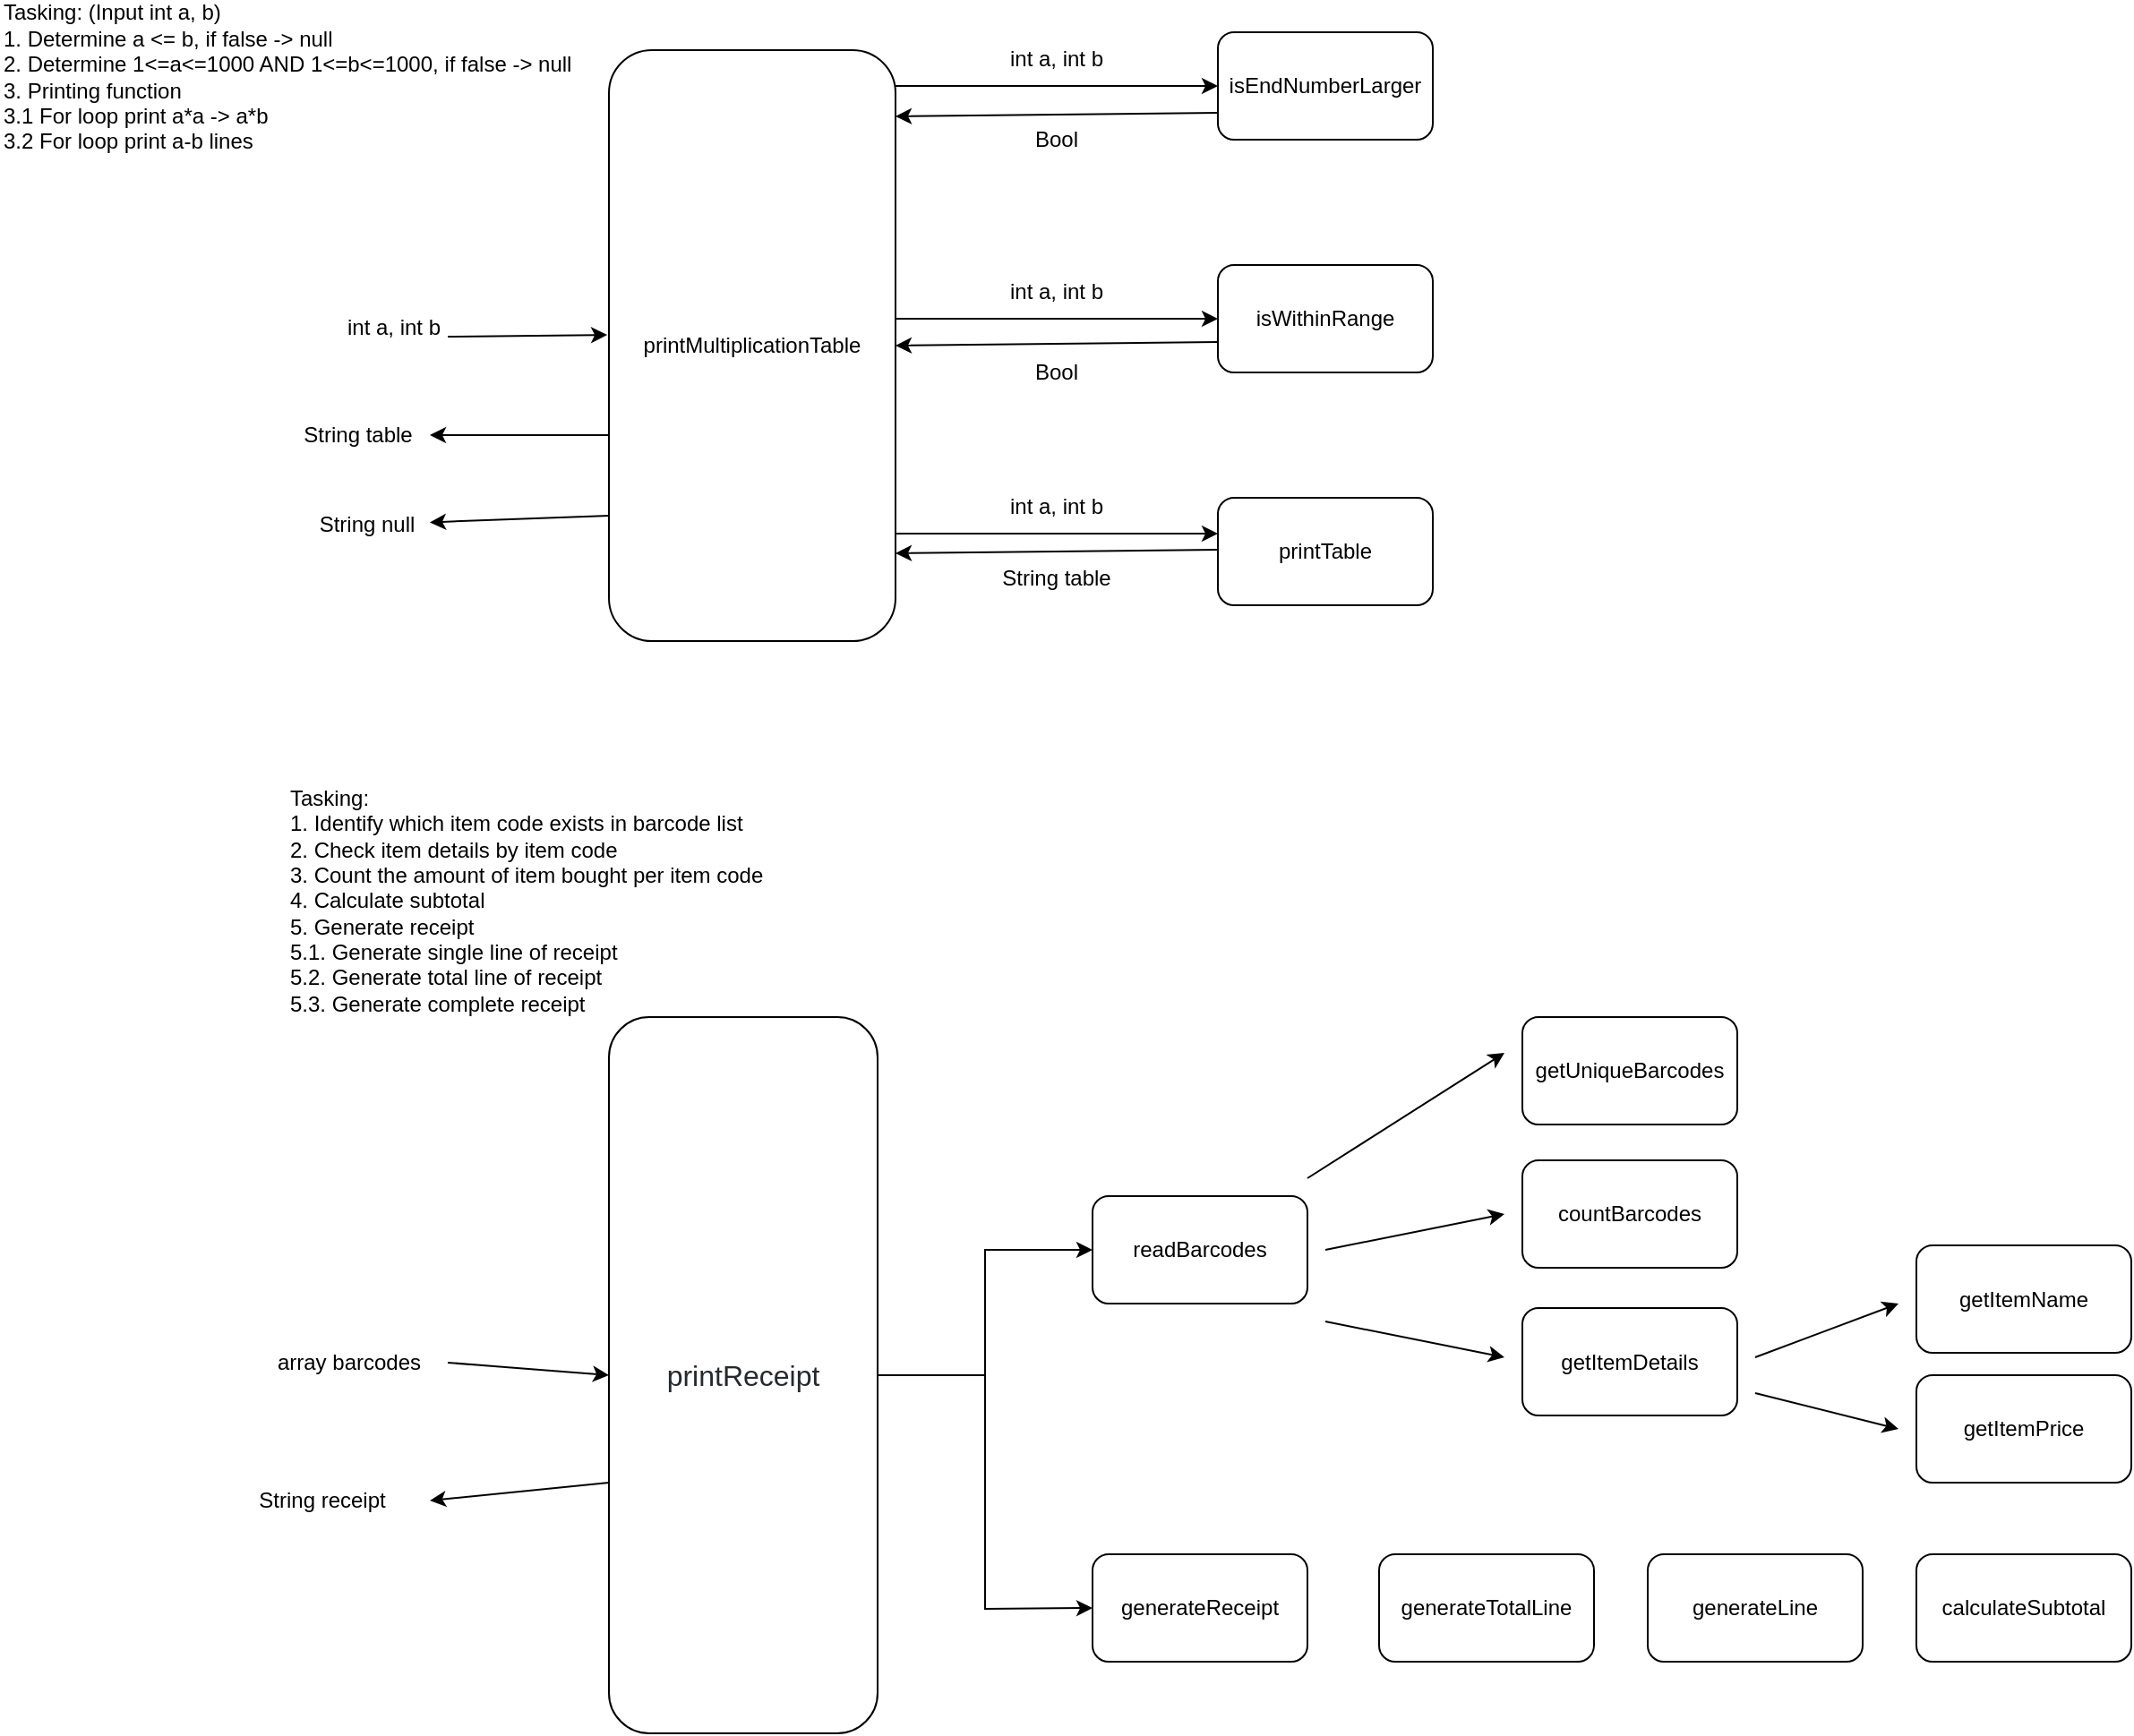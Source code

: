 <mxfile version="15.5.5" type="github">
  <diagram id="jw5Gknr87ESiY9hvoRZv" name="Page-1">
    <mxGraphModel dx="1395" dy="593" grid="1" gridSize="10" guides="1" tooltips="1" connect="1" arrows="1" fold="1" page="1" pageScale="1" pageWidth="1654" pageHeight="1169" math="0" shadow="0">
      <root>
        <mxCell id="0" />
        <mxCell id="1" parent="0" />
        <mxCell id="yLMO9j1-ENURAFqj986H-1" value="Tasking: (Input int a, b)&lt;br&gt;1. Determine a &amp;lt;= b, if false -&amp;gt; null&lt;br&gt;2. Determine 1&amp;lt;=a&amp;lt;=1000 AND 1&amp;lt;=b&amp;lt;=1000, if false -&amp;gt; null&lt;br&gt;3. Printing function&lt;br&gt;3.1 For loop print a*a -&amp;gt; a*b&lt;br&gt;3.2 For loop print a-b lines" style="text;html=1;strokeColor=none;fillColor=none;align=left;verticalAlign=middle;whiteSpace=wrap;rounded=0;" vertex="1" parent="1">
          <mxGeometry x="40" y="90" width="330" height="30" as="geometry" />
        </mxCell>
        <mxCell id="yLMO9j1-ENURAFqj986H-2" value="printMultiplicationTable" style="rounded=1;whiteSpace=wrap;html=1;align=center;" vertex="1" parent="1">
          <mxGeometry x="380" y="90" width="160" height="330" as="geometry" />
        </mxCell>
        <mxCell id="yLMO9j1-ENURAFqj986H-3" value="isEndNumberLarger" style="rounded=1;whiteSpace=wrap;html=1;align=center;" vertex="1" parent="1">
          <mxGeometry x="720" y="80" width="120" height="60" as="geometry" />
        </mxCell>
        <mxCell id="yLMO9j1-ENURAFqj986H-4" value="isWithinRange" style="rounded=1;whiteSpace=wrap;html=1;align=center;" vertex="1" parent="1">
          <mxGeometry x="720" y="210" width="120" height="60" as="geometry" />
        </mxCell>
        <mxCell id="yLMO9j1-ENURAFqj986H-5" value="printTable" style="rounded=1;whiteSpace=wrap;html=1;align=center;" vertex="1" parent="1">
          <mxGeometry x="720" y="340" width="120" height="60" as="geometry" />
        </mxCell>
        <mxCell id="yLMO9j1-ENURAFqj986H-7" value="int a, int b" style="text;html=1;strokeColor=none;fillColor=none;align=center;verticalAlign=middle;whiteSpace=wrap;rounded=0;" vertex="1" parent="1">
          <mxGeometry x="230" y="230" width="60" height="30" as="geometry" />
        </mxCell>
        <mxCell id="yLMO9j1-ENURAFqj986H-8" value="" style="endArrow=classic;html=1;rounded=0;entryX=-0.006;entryY=0.482;entryDx=0;entryDy=0;entryPerimeter=0;" edge="1" parent="1" target="yLMO9j1-ENURAFqj986H-2">
          <mxGeometry width="50" height="50" relative="1" as="geometry">
            <mxPoint x="290" y="250" as="sourcePoint" />
            <mxPoint x="340" y="200" as="targetPoint" />
          </mxGeometry>
        </mxCell>
        <mxCell id="yLMO9j1-ENURAFqj986H-9" value="int a, int b" style="text;html=1;strokeColor=none;fillColor=none;align=center;verticalAlign=middle;whiteSpace=wrap;rounded=0;" vertex="1" parent="1">
          <mxGeometry x="600" y="80" width="60" height="30" as="geometry" />
        </mxCell>
        <mxCell id="yLMO9j1-ENURAFqj986H-11" value="" style="endArrow=classic;html=1;rounded=0;entryX=0;entryY=0.5;entryDx=0;entryDy=0;" edge="1" parent="1" target="yLMO9j1-ENURAFqj986H-3">
          <mxGeometry width="50" height="50" relative="1" as="geometry">
            <mxPoint x="540" y="110" as="sourcePoint" />
            <mxPoint x="590" y="60" as="targetPoint" />
          </mxGeometry>
        </mxCell>
        <mxCell id="yLMO9j1-ENURAFqj986H-17" value="int a, int b" style="text;html=1;strokeColor=none;fillColor=none;align=center;verticalAlign=middle;whiteSpace=wrap;rounded=0;" vertex="1" parent="1">
          <mxGeometry x="600" y="210" width="60" height="30" as="geometry" />
        </mxCell>
        <mxCell id="yLMO9j1-ENURAFqj986H-18" value="" style="endArrow=classic;html=1;rounded=0;entryX=0;entryY=0.5;entryDx=0;entryDy=0;" edge="1" parent="1">
          <mxGeometry width="50" height="50" relative="1" as="geometry">
            <mxPoint x="540" y="240" as="sourcePoint" />
            <mxPoint x="720" y="240" as="targetPoint" />
          </mxGeometry>
        </mxCell>
        <mxCell id="yLMO9j1-ENURAFqj986H-19" value="int a, int b" style="text;html=1;strokeColor=none;fillColor=none;align=center;verticalAlign=middle;whiteSpace=wrap;rounded=0;" vertex="1" parent="1">
          <mxGeometry x="600" y="330" width="60" height="30" as="geometry" />
        </mxCell>
        <mxCell id="yLMO9j1-ENURAFqj986H-20" value="" style="endArrow=classic;html=1;rounded=0;entryX=0;entryY=0.5;entryDx=0;entryDy=0;" edge="1" parent="1">
          <mxGeometry width="50" height="50" relative="1" as="geometry">
            <mxPoint x="540" y="360" as="sourcePoint" />
            <mxPoint x="720" y="360" as="targetPoint" />
          </mxGeometry>
        </mxCell>
        <mxCell id="yLMO9j1-ENURAFqj986H-21" value="" style="endArrow=classic;html=1;rounded=0;" edge="1" parent="1">
          <mxGeometry width="50" height="50" relative="1" as="geometry">
            <mxPoint x="380" y="305" as="sourcePoint" />
            <mxPoint x="280" y="305" as="targetPoint" />
          </mxGeometry>
        </mxCell>
        <mxCell id="yLMO9j1-ENURAFqj986H-22" value="String table" style="text;html=1;strokeColor=none;fillColor=none;align=center;verticalAlign=middle;whiteSpace=wrap;rounded=0;" vertex="1" parent="1">
          <mxGeometry x="200" y="290" width="80" height="30" as="geometry" />
        </mxCell>
        <mxCell id="yLMO9j1-ENURAFqj986H-23" value="" style="endArrow=classic;html=1;rounded=0;entryX=1;entryY=0.112;entryDx=0;entryDy=0;entryPerimeter=0;exitX=0;exitY=0.75;exitDx=0;exitDy=0;" edge="1" parent="1" source="yLMO9j1-ENURAFqj986H-3" target="yLMO9j1-ENURAFqj986H-2">
          <mxGeometry width="50" height="50" relative="1" as="geometry">
            <mxPoint x="670" y="125" as="sourcePoint" />
            <mxPoint x="720" y="155" as="targetPoint" />
          </mxGeometry>
        </mxCell>
        <mxCell id="yLMO9j1-ENURAFqj986H-24" value="Bool" style="text;html=1;strokeColor=none;fillColor=none;align=center;verticalAlign=middle;whiteSpace=wrap;rounded=0;" vertex="1" parent="1">
          <mxGeometry x="600" y="125" width="60" height="30" as="geometry" />
        </mxCell>
        <mxCell id="yLMO9j1-ENURAFqj986H-25" value="Bool" style="text;html=1;strokeColor=none;fillColor=none;align=center;verticalAlign=middle;whiteSpace=wrap;rounded=0;" vertex="1" parent="1">
          <mxGeometry x="600" y="255" width="60" height="30" as="geometry" />
        </mxCell>
        <mxCell id="yLMO9j1-ENURAFqj986H-28" value="" style="endArrow=classic;html=1;rounded=0;entryX=1;entryY=0.112;entryDx=0;entryDy=0;entryPerimeter=0;exitX=0;exitY=0.75;exitDx=0;exitDy=0;" edge="1" parent="1">
          <mxGeometry width="50" height="50" relative="1" as="geometry">
            <mxPoint x="720" y="253.04" as="sourcePoint" />
            <mxPoint x="540" y="255.0" as="targetPoint" />
          </mxGeometry>
        </mxCell>
        <mxCell id="yLMO9j1-ENURAFqj986H-29" value="" style="endArrow=classic;html=1;rounded=0;entryX=1;entryY=0.112;entryDx=0;entryDy=0;entryPerimeter=0;exitX=0;exitY=0.75;exitDx=0;exitDy=0;" edge="1" parent="1">
          <mxGeometry width="50" height="50" relative="1" as="geometry">
            <mxPoint x="720" y="369.02" as="sourcePoint" />
            <mxPoint x="540" y="370.98" as="targetPoint" />
          </mxGeometry>
        </mxCell>
        <mxCell id="yLMO9j1-ENURAFqj986H-31" value="String table" style="text;html=1;strokeColor=none;fillColor=none;align=center;verticalAlign=middle;whiteSpace=wrap;rounded=0;" vertex="1" parent="1">
          <mxGeometry x="595" y="370" width="70" height="30" as="geometry" />
        </mxCell>
        <mxCell id="yLMO9j1-ENURAFqj986H-34" value="" style="endArrow=classic;html=1;rounded=0;" edge="1" parent="1" target="yLMO9j1-ENURAFqj986H-35">
          <mxGeometry width="50" height="50" relative="1" as="geometry">
            <mxPoint x="380" y="350" as="sourcePoint" />
            <mxPoint x="280" y="350" as="targetPoint" />
          </mxGeometry>
        </mxCell>
        <mxCell id="yLMO9j1-ENURAFqj986H-35" value="String null" style="text;html=1;strokeColor=none;fillColor=none;align=center;verticalAlign=middle;whiteSpace=wrap;rounded=0;" vertex="1" parent="1">
          <mxGeometry x="210" y="340" width="70" height="30" as="geometry" />
        </mxCell>
        <mxCell id="yLMO9j1-ENURAFqj986H-63" style="edgeStyle=orthogonalEdgeStyle;rounded=0;orthogonalLoop=1;jettySize=auto;html=1;entryX=0;entryY=0.5;entryDx=0;entryDy=0;" edge="1" parent="1" source="yLMO9j1-ENURAFqj986H-37" target="yLMO9j1-ENURAFqj986H-41">
          <mxGeometry relative="1" as="geometry" />
        </mxCell>
        <mxCell id="yLMO9j1-ENURAFqj986H-64" style="edgeStyle=orthogonalEdgeStyle;rounded=0;orthogonalLoop=1;jettySize=auto;html=1;" edge="1" parent="1" source="yLMO9j1-ENURAFqj986H-37">
          <mxGeometry relative="1" as="geometry">
            <mxPoint x="650" y="960" as="targetPoint" />
          </mxGeometry>
        </mxCell>
        <mxCell id="yLMO9j1-ENURAFqj986H-37" value="&lt;span style=&quot;color: rgb(36 , 41 , 46) ; font-family: , , &amp;#34;segoe ui&amp;#34; , &amp;#34;helvetica&amp;#34; , &amp;#34;arial&amp;#34; , sans-serif , &amp;#34;apple color emoji&amp;#34; , &amp;#34;segoe ui emoji&amp;#34; , &amp;#34;segoe ui symbol&amp;#34; ; font-size: 16px ; background-color: rgb(255 , 255 , 255)&quot;&gt;printReceipt&lt;/span&gt;" style="rounded=1;whiteSpace=wrap;html=1;align=center;" vertex="1" parent="1">
          <mxGeometry x="380" y="630" width="150" height="400" as="geometry" />
        </mxCell>
        <mxCell id="yLMO9j1-ENURAFqj986H-38" value="" style="endArrow=classic;html=1;rounded=0;entryX=0;entryY=0.5;entryDx=0;entryDy=0;" edge="1" parent="1" target="yLMO9j1-ENURAFqj986H-37">
          <mxGeometry width="50" height="50" relative="1" as="geometry">
            <mxPoint x="290" y="823" as="sourcePoint" />
            <mxPoint x="380" y="860" as="targetPoint" />
          </mxGeometry>
        </mxCell>
        <mxCell id="yLMO9j1-ENURAFqj986H-39" value="array barcodes" style="text;html=1;strokeColor=none;fillColor=none;align=center;verticalAlign=middle;whiteSpace=wrap;rounded=0;" vertex="1" parent="1">
          <mxGeometry x="190" y="807.5" width="90" height="30" as="geometry" />
        </mxCell>
        <mxCell id="yLMO9j1-ENURAFqj986H-40" value="Tasking:&lt;br&gt;1. Identify which item code exists in barcode list&lt;br&gt;2. Check item details by item code&lt;br&gt;3. Count the amount of item bought per item code&lt;br&gt;4. Calculate subtotal&lt;br&gt;5. Generate receipt&lt;br&gt;5.1. Generate single line of receipt&lt;br&gt;5.2. Generate total line of receipt&lt;br&gt;5.3. Generate complete receipt" style="text;html=1;strokeColor=none;fillColor=none;align=left;verticalAlign=middle;whiteSpace=wrap;rounded=0;" vertex="1" parent="1">
          <mxGeometry x="200" y="550" width="310" height="30" as="geometry" />
        </mxCell>
        <mxCell id="yLMO9j1-ENURAFqj986H-41" value="readBarcodes" style="rounded=1;whiteSpace=wrap;html=1;align=center;" vertex="1" parent="1">
          <mxGeometry x="650" y="730" width="120" height="60" as="geometry" />
        </mxCell>
        <mxCell id="yLMO9j1-ENURAFqj986H-42" value="getItemDetails" style="rounded=1;whiteSpace=wrap;html=1;align=center;" vertex="1" parent="1">
          <mxGeometry x="890" y="792.5" width="120" height="60" as="geometry" />
        </mxCell>
        <mxCell id="yLMO9j1-ENURAFqj986H-43" value="getItemName" style="rounded=1;whiteSpace=wrap;html=1;align=center;" vertex="1" parent="1">
          <mxGeometry x="1110" y="757.5" width="120" height="60" as="geometry" />
        </mxCell>
        <mxCell id="yLMO9j1-ENURAFqj986H-44" value="getItemPrice" style="rounded=1;whiteSpace=wrap;html=1;align=center;" vertex="1" parent="1">
          <mxGeometry x="1110" y="830" width="120" height="60" as="geometry" />
        </mxCell>
        <mxCell id="yLMO9j1-ENURAFqj986H-45" value="countBarcodes" style="rounded=1;whiteSpace=wrap;html=1;align=center;" vertex="1" parent="1">
          <mxGeometry x="890" y="710" width="120" height="60" as="geometry" />
        </mxCell>
        <mxCell id="yLMO9j1-ENURAFqj986H-46" value="calculateSubtotal" style="rounded=1;whiteSpace=wrap;html=1;align=center;" vertex="1" parent="1">
          <mxGeometry x="1110" y="930" width="120" height="60" as="geometry" />
        </mxCell>
        <mxCell id="yLMO9j1-ENURAFqj986H-47" value="generateReceipt" style="rounded=1;whiteSpace=wrap;html=1;align=center;" vertex="1" parent="1">
          <mxGeometry x="650" y="930" width="120" height="60" as="geometry" />
        </mxCell>
        <mxCell id="yLMO9j1-ENURAFqj986H-48" value="generateTotalLine" style="rounded=1;whiteSpace=wrap;html=1;align=center;" vertex="1" parent="1">
          <mxGeometry x="810" y="930" width="120" height="60" as="geometry" />
        </mxCell>
        <mxCell id="yLMO9j1-ENURAFqj986H-49" value="generateLine" style="rounded=1;whiteSpace=wrap;html=1;align=center;" vertex="1" parent="1">
          <mxGeometry x="960" y="930" width="120" height="60" as="geometry" />
        </mxCell>
        <mxCell id="yLMO9j1-ENURAFqj986H-50" value="" style="endArrow=classic;html=1;rounded=0;" edge="1" parent="1">
          <mxGeometry width="50" height="50" relative="1" as="geometry">
            <mxPoint x="380" y="890" as="sourcePoint" />
            <mxPoint x="280" y="900" as="targetPoint" />
          </mxGeometry>
        </mxCell>
        <mxCell id="yLMO9j1-ENURAFqj986H-51" value="String receipt" style="text;html=1;strokeColor=none;fillColor=none;align=center;verticalAlign=middle;whiteSpace=wrap;rounded=0;" vertex="1" parent="1">
          <mxGeometry x="180" y="890" width="80" height="20" as="geometry" />
        </mxCell>
        <mxCell id="yLMO9j1-ENURAFqj986H-52" value="getUniqueBarcodes" style="rounded=1;whiteSpace=wrap;html=1;align=center;" vertex="1" parent="1">
          <mxGeometry x="890" y="630" width="120" height="60" as="geometry" />
        </mxCell>
        <mxCell id="yLMO9j1-ENURAFqj986H-65" value="" style="endArrow=classic;html=1;rounded=0;" edge="1" parent="1">
          <mxGeometry width="50" height="50" relative="1" as="geometry">
            <mxPoint x="770" y="720" as="sourcePoint" />
            <mxPoint x="880" y="650" as="targetPoint" />
          </mxGeometry>
        </mxCell>
        <mxCell id="yLMO9j1-ENURAFqj986H-66" value="" style="endArrow=classic;html=1;rounded=0;" edge="1" parent="1">
          <mxGeometry width="50" height="50" relative="1" as="geometry">
            <mxPoint x="780" y="760" as="sourcePoint" />
            <mxPoint x="880" y="740" as="targetPoint" />
          </mxGeometry>
        </mxCell>
        <mxCell id="yLMO9j1-ENURAFqj986H-67" value="" style="endArrow=classic;html=1;rounded=0;" edge="1" parent="1">
          <mxGeometry width="50" height="50" relative="1" as="geometry">
            <mxPoint x="780" y="800" as="sourcePoint" />
            <mxPoint x="880" y="820" as="targetPoint" />
          </mxGeometry>
        </mxCell>
        <mxCell id="yLMO9j1-ENURAFqj986H-68" value="" style="endArrow=classic;html=1;rounded=0;" edge="1" parent="1">
          <mxGeometry width="50" height="50" relative="1" as="geometry">
            <mxPoint x="1020" y="820" as="sourcePoint" />
            <mxPoint x="1100" y="790" as="targetPoint" />
          </mxGeometry>
        </mxCell>
        <mxCell id="yLMO9j1-ENURAFqj986H-69" value="" style="endArrow=classic;html=1;rounded=0;" edge="1" parent="1">
          <mxGeometry width="50" height="50" relative="1" as="geometry">
            <mxPoint x="1020" y="840" as="sourcePoint" />
            <mxPoint x="1100" y="860" as="targetPoint" />
          </mxGeometry>
        </mxCell>
      </root>
    </mxGraphModel>
  </diagram>
</mxfile>
